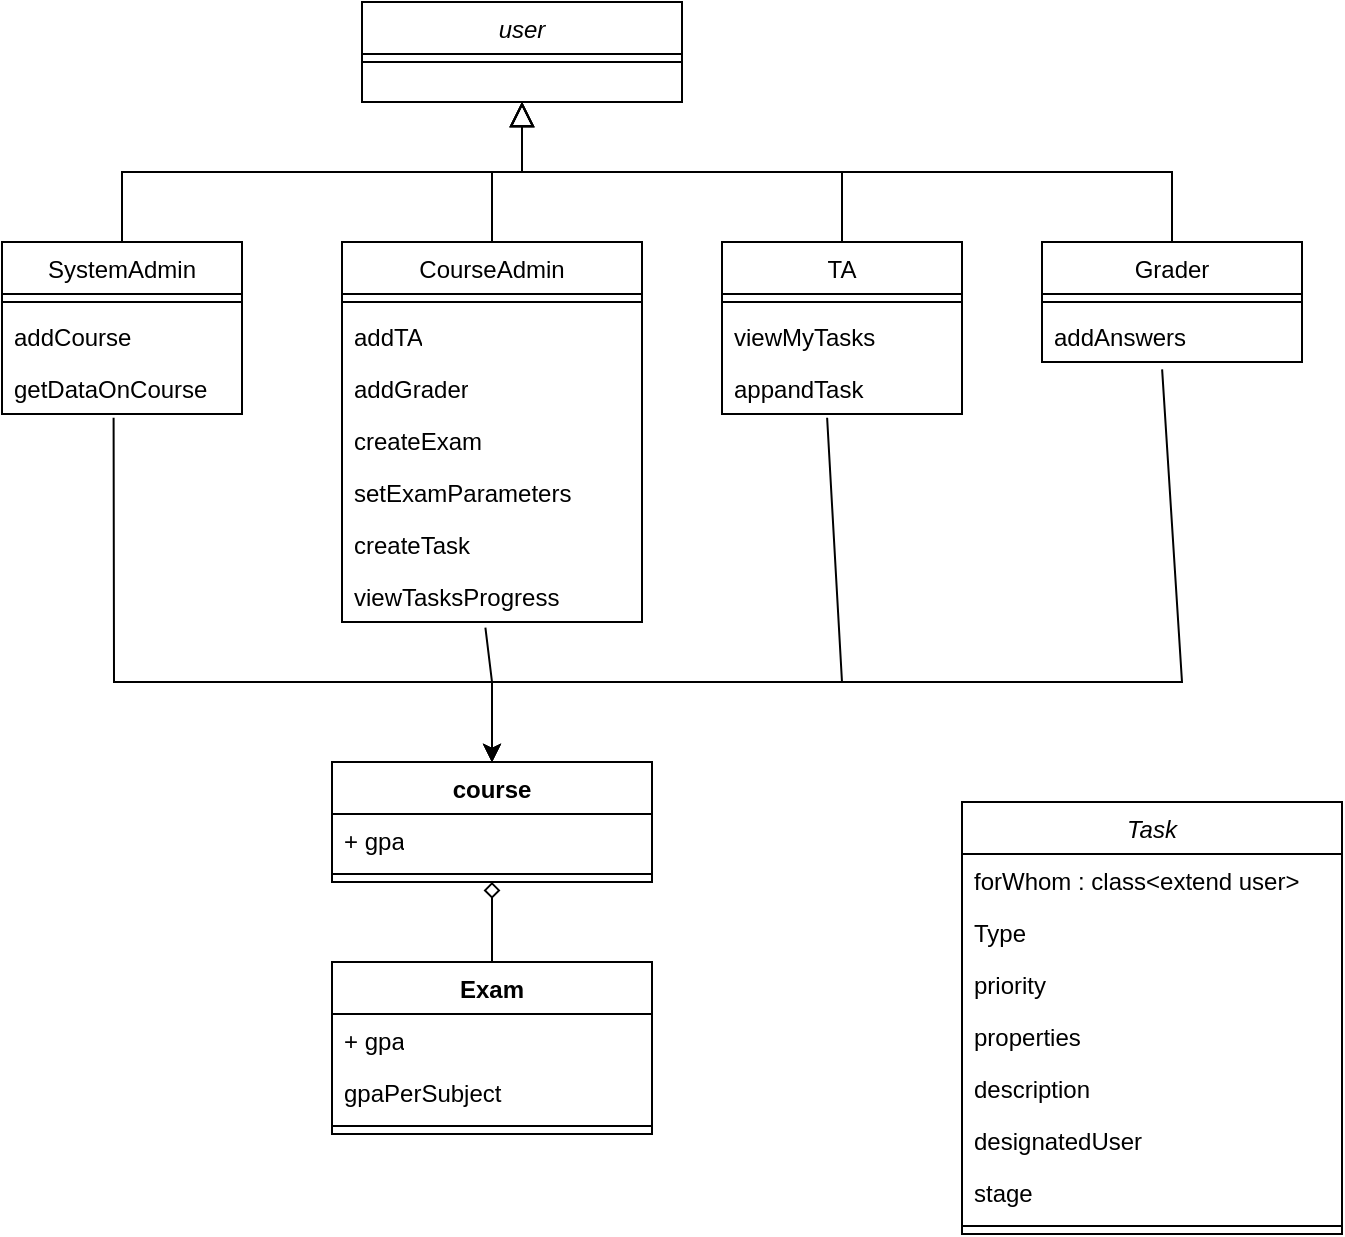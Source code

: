 <mxfile version="21.6.9" type="device">
  <diagram id="C5RBs43oDa-KdzZeNtuy" name="Page-1">
    <mxGraphModel dx="1195" dy="643" grid="1" gridSize="10" guides="1" tooltips="1" connect="1" arrows="1" fold="1" page="1" pageScale="1" pageWidth="827" pageHeight="1169" math="0" shadow="0">
      <root>
        <mxCell id="WIyWlLk6GJQsqaUBKTNV-0" />
        <mxCell id="WIyWlLk6GJQsqaUBKTNV-1" parent="WIyWlLk6GJQsqaUBKTNV-0" />
        <mxCell id="zkfFHV4jXpPFQw0GAbJ--0" value="user" style="swimlane;fontStyle=2;align=center;verticalAlign=top;childLayout=stackLayout;horizontal=1;startSize=26;horizontalStack=0;resizeParent=1;resizeLast=0;collapsible=1;marginBottom=0;rounded=0;shadow=0;strokeWidth=1;" parent="WIyWlLk6GJQsqaUBKTNV-1" vertex="1">
          <mxGeometry x="220" y="120" width="160" height="50" as="geometry">
            <mxRectangle x="230" y="140" width="160" height="26" as="alternateBounds" />
          </mxGeometry>
        </mxCell>
        <mxCell id="zkfFHV4jXpPFQw0GAbJ--4" value="" style="line;html=1;strokeWidth=1;align=left;verticalAlign=middle;spacingTop=-1;spacingLeft=3;spacingRight=3;rotatable=0;labelPosition=right;points=[];portConstraint=eastwest;" parent="zkfFHV4jXpPFQw0GAbJ--0" vertex="1">
          <mxGeometry y="26" width="160" height="8" as="geometry" />
        </mxCell>
        <mxCell id="zkfFHV4jXpPFQw0GAbJ--6" value="TA" style="swimlane;fontStyle=0;align=center;verticalAlign=top;childLayout=stackLayout;horizontal=1;startSize=26;horizontalStack=0;resizeParent=1;resizeLast=0;collapsible=1;marginBottom=0;rounded=0;shadow=0;strokeWidth=1;" parent="WIyWlLk6GJQsqaUBKTNV-1" vertex="1">
          <mxGeometry x="400" y="240" width="120" height="86" as="geometry">
            <mxRectangle x="130" y="380" width="160" height="26" as="alternateBounds" />
          </mxGeometry>
        </mxCell>
        <mxCell id="zkfFHV4jXpPFQw0GAbJ--9" value="" style="line;html=1;strokeWidth=1;align=left;verticalAlign=middle;spacingTop=-1;spacingLeft=3;spacingRight=3;rotatable=0;labelPosition=right;points=[];portConstraint=eastwest;" parent="zkfFHV4jXpPFQw0GAbJ--6" vertex="1">
          <mxGeometry y="26" width="120" height="8" as="geometry" />
        </mxCell>
        <mxCell id="rghRbFZaMU8jZDqCkPVL-24" value="viewMyTasks" style="text;strokeColor=none;fillColor=none;align=left;verticalAlign=top;spacingLeft=4;spacingRight=4;overflow=hidden;rotatable=0;points=[[0,0.5],[1,0.5]];portConstraint=eastwest;whiteSpace=wrap;html=1;" vertex="1" parent="zkfFHV4jXpPFQw0GAbJ--6">
          <mxGeometry y="34" width="120" height="26" as="geometry" />
        </mxCell>
        <mxCell id="rghRbFZaMU8jZDqCkPVL-25" value="appandTask" style="text;strokeColor=none;fillColor=none;align=left;verticalAlign=top;spacingLeft=4;spacingRight=4;overflow=hidden;rotatable=0;points=[[0,0.5],[1,0.5]];portConstraint=eastwest;whiteSpace=wrap;html=1;" vertex="1" parent="zkfFHV4jXpPFQw0GAbJ--6">
          <mxGeometry y="60" width="120" height="26" as="geometry" />
        </mxCell>
        <mxCell id="zkfFHV4jXpPFQw0GAbJ--12" value="" style="endArrow=block;endSize=10;endFill=0;shadow=0;strokeWidth=1;rounded=0;edgeStyle=elbowEdgeStyle;elbow=vertical;" parent="WIyWlLk6GJQsqaUBKTNV-1" source="zkfFHV4jXpPFQw0GAbJ--6" target="zkfFHV4jXpPFQw0GAbJ--0" edge="1">
          <mxGeometry width="160" relative="1" as="geometry">
            <mxPoint x="200" y="203" as="sourcePoint" />
            <mxPoint x="200" y="203" as="targetPoint" />
          </mxGeometry>
        </mxCell>
        <mxCell id="zkfFHV4jXpPFQw0GAbJ--13" value="SystemAdmin" style="swimlane;fontStyle=0;align=center;verticalAlign=top;childLayout=stackLayout;horizontal=1;startSize=26;horizontalStack=0;resizeParent=1;resizeLast=0;collapsible=1;marginBottom=0;rounded=0;shadow=0;strokeWidth=1;" parent="WIyWlLk6GJQsqaUBKTNV-1" vertex="1">
          <mxGeometry x="40" y="240" width="120" height="86" as="geometry">
            <mxRectangle x="340" y="380" width="170" height="26" as="alternateBounds" />
          </mxGeometry>
        </mxCell>
        <mxCell id="zkfFHV4jXpPFQw0GAbJ--15" value="" style="line;html=1;strokeWidth=1;align=left;verticalAlign=middle;spacingTop=-1;spacingLeft=3;spacingRight=3;rotatable=0;labelPosition=right;points=[];portConstraint=eastwest;" parent="zkfFHV4jXpPFQw0GAbJ--13" vertex="1">
          <mxGeometry y="26" width="120" height="8" as="geometry" />
        </mxCell>
        <mxCell id="rghRbFZaMU8jZDqCkPVL-10" value="addCourse" style="text;strokeColor=none;fillColor=none;align=left;verticalAlign=top;spacingLeft=4;spacingRight=4;overflow=hidden;rotatable=0;points=[[0,0.5],[1,0.5]];portConstraint=eastwest;whiteSpace=wrap;html=1;" vertex="1" parent="zkfFHV4jXpPFQw0GAbJ--13">
          <mxGeometry y="34" width="120" height="26" as="geometry" />
        </mxCell>
        <mxCell id="rghRbFZaMU8jZDqCkPVL-22" value="getDataOnCourse" style="text;strokeColor=none;fillColor=none;align=left;verticalAlign=top;spacingLeft=4;spacingRight=4;overflow=hidden;rotatable=0;points=[[0,0.5],[1,0.5]];portConstraint=eastwest;whiteSpace=wrap;html=1;" vertex="1" parent="zkfFHV4jXpPFQw0GAbJ--13">
          <mxGeometry y="60" width="120" height="26" as="geometry" />
        </mxCell>
        <mxCell id="zkfFHV4jXpPFQw0GAbJ--16" value="" style="endArrow=block;endSize=10;endFill=0;shadow=0;strokeWidth=1;rounded=0;edgeStyle=elbowEdgeStyle;elbow=vertical;" parent="WIyWlLk6GJQsqaUBKTNV-1" source="zkfFHV4jXpPFQw0GAbJ--13" target="zkfFHV4jXpPFQw0GAbJ--0" edge="1">
          <mxGeometry width="160" relative="1" as="geometry">
            <mxPoint x="210" y="373" as="sourcePoint" />
            <mxPoint x="310" y="271" as="targetPoint" />
          </mxGeometry>
        </mxCell>
        <mxCell id="rghRbFZaMU8jZDqCkPVL-0" value="CourseAdmin" style="swimlane;fontStyle=0;align=center;verticalAlign=top;childLayout=stackLayout;horizontal=1;startSize=26;horizontalStack=0;resizeParent=1;resizeLast=0;collapsible=1;marginBottom=0;rounded=0;shadow=0;strokeWidth=1;" vertex="1" parent="WIyWlLk6GJQsqaUBKTNV-1">
          <mxGeometry x="210" y="240" width="150" height="190" as="geometry">
            <mxRectangle x="340" y="380" width="170" height="26" as="alternateBounds" />
          </mxGeometry>
        </mxCell>
        <mxCell id="rghRbFZaMU8jZDqCkPVL-1" value="" style="line;html=1;strokeWidth=1;align=left;verticalAlign=middle;spacingTop=-1;spacingLeft=3;spacingRight=3;rotatable=0;labelPosition=right;points=[];portConstraint=eastwest;" vertex="1" parent="rghRbFZaMU8jZDqCkPVL-0">
          <mxGeometry y="26" width="150" height="8" as="geometry" />
        </mxCell>
        <mxCell id="rghRbFZaMU8jZDqCkPVL-11" value="addTA" style="text;strokeColor=none;fillColor=none;align=left;verticalAlign=top;spacingLeft=4;spacingRight=4;overflow=hidden;rotatable=0;points=[[0,0.5],[1,0.5]];portConstraint=eastwest;whiteSpace=wrap;html=1;" vertex="1" parent="rghRbFZaMU8jZDqCkPVL-0">
          <mxGeometry y="34" width="150" height="26" as="geometry" />
        </mxCell>
        <mxCell id="rghRbFZaMU8jZDqCkPVL-13" value="addGrader" style="text;strokeColor=none;fillColor=none;align=left;verticalAlign=top;spacingLeft=4;spacingRight=4;overflow=hidden;rotatable=0;points=[[0,0.5],[1,0.5]];portConstraint=eastwest;whiteSpace=wrap;html=1;" vertex="1" parent="rghRbFZaMU8jZDqCkPVL-0">
          <mxGeometry y="60" width="150" height="26" as="geometry" />
        </mxCell>
        <mxCell id="rghRbFZaMU8jZDqCkPVL-14" value="createExam" style="text;strokeColor=none;fillColor=none;align=left;verticalAlign=top;spacingLeft=4;spacingRight=4;overflow=hidden;rotatable=0;points=[[0,0.5],[1,0.5]];portConstraint=eastwest;whiteSpace=wrap;html=1;" vertex="1" parent="rghRbFZaMU8jZDqCkPVL-0">
          <mxGeometry y="86" width="150" height="26" as="geometry" />
        </mxCell>
        <mxCell id="rghRbFZaMU8jZDqCkPVL-20" value="setExamParameters" style="text;strokeColor=none;fillColor=none;align=left;verticalAlign=top;spacingLeft=4;spacingRight=4;overflow=hidden;rotatable=0;points=[[0,0.5],[1,0.5]];portConstraint=eastwest;whiteSpace=wrap;html=1;" vertex="1" parent="rghRbFZaMU8jZDqCkPVL-0">
          <mxGeometry y="112" width="150" height="26" as="geometry" />
        </mxCell>
        <mxCell id="rghRbFZaMU8jZDqCkPVL-21" value="createTask" style="text;strokeColor=none;fillColor=none;align=left;verticalAlign=top;spacingLeft=4;spacingRight=4;overflow=hidden;rotatable=0;points=[[0,0.5],[1,0.5]];portConstraint=eastwest;whiteSpace=wrap;html=1;" vertex="1" parent="rghRbFZaMU8jZDqCkPVL-0">
          <mxGeometry y="138" width="150" height="26" as="geometry" />
        </mxCell>
        <mxCell id="rghRbFZaMU8jZDqCkPVL-47" value="viewTasksProgress" style="text;strokeColor=none;fillColor=none;align=left;verticalAlign=top;spacingLeft=4;spacingRight=4;overflow=hidden;rotatable=0;points=[[0,0.5],[1,0.5]];portConstraint=eastwest;whiteSpace=wrap;html=1;" vertex="1" parent="rghRbFZaMU8jZDqCkPVL-0">
          <mxGeometry y="164" width="150" height="26" as="geometry" />
        </mxCell>
        <mxCell id="rghRbFZaMU8jZDqCkPVL-2" value="Grader" style="swimlane;fontStyle=0;align=center;verticalAlign=top;childLayout=stackLayout;horizontal=1;startSize=26;horizontalStack=0;resizeParent=1;resizeLast=0;collapsible=1;marginBottom=0;rounded=0;shadow=0;strokeWidth=1;" vertex="1" parent="WIyWlLk6GJQsqaUBKTNV-1">
          <mxGeometry x="560" y="240" width="130" height="60" as="geometry">
            <mxRectangle x="130" y="380" width="160" height="26" as="alternateBounds" />
          </mxGeometry>
        </mxCell>
        <mxCell id="rghRbFZaMU8jZDqCkPVL-3" value="" style="line;html=1;strokeWidth=1;align=left;verticalAlign=middle;spacingTop=-1;spacingLeft=3;spacingRight=3;rotatable=0;labelPosition=right;points=[];portConstraint=eastwest;" vertex="1" parent="rghRbFZaMU8jZDqCkPVL-2">
          <mxGeometry y="26" width="130" height="8" as="geometry" />
        </mxCell>
        <mxCell id="rghRbFZaMU8jZDqCkPVL-26" value="addAnswers" style="text;strokeColor=none;fillColor=none;align=left;verticalAlign=top;spacingLeft=4;spacingRight=4;overflow=hidden;rotatable=0;points=[[0,0.5],[1,0.5]];portConstraint=eastwest;whiteSpace=wrap;html=1;" vertex="1" parent="rghRbFZaMU8jZDqCkPVL-2">
          <mxGeometry y="34" width="130" height="26" as="geometry" />
        </mxCell>
        <mxCell id="rghRbFZaMU8jZDqCkPVL-4" value="" style="endArrow=block;endSize=10;endFill=0;shadow=0;strokeWidth=1;rounded=0;edgeStyle=elbowEdgeStyle;elbow=vertical;exitX=0.5;exitY=0;exitDx=0;exitDy=0;" edge="1" parent="WIyWlLk6GJQsqaUBKTNV-1" source="rghRbFZaMU8jZDqCkPVL-2">
          <mxGeometry width="160" relative="1" as="geometry">
            <mxPoint x="460" y="240" as="sourcePoint" />
            <mxPoint x="300" y="170" as="targetPoint" />
          </mxGeometry>
        </mxCell>
        <mxCell id="rghRbFZaMU8jZDqCkPVL-5" value="" style="endArrow=block;endSize=10;endFill=0;shadow=0;strokeWidth=1;rounded=0;edgeStyle=elbowEdgeStyle;elbow=vertical;exitX=0.5;exitY=0;exitDx=0;exitDy=0;" edge="1" parent="WIyWlLk6GJQsqaUBKTNV-1" source="rghRbFZaMU8jZDqCkPVL-0">
          <mxGeometry width="160" relative="1" as="geometry">
            <mxPoint x="635" y="250" as="sourcePoint" />
            <mxPoint x="300" y="170" as="targetPoint" />
          </mxGeometry>
        </mxCell>
        <mxCell id="rghRbFZaMU8jZDqCkPVL-16" value="course" style="swimlane;fontStyle=1;align=center;verticalAlign=top;childLayout=stackLayout;horizontal=1;startSize=26;horizontalStack=0;resizeParent=1;resizeParentMax=0;resizeLast=0;collapsible=1;marginBottom=0;whiteSpace=wrap;html=1;" vertex="1" parent="WIyWlLk6GJQsqaUBKTNV-1">
          <mxGeometry x="205" y="500" width="160" height="60" as="geometry" />
        </mxCell>
        <mxCell id="rghRbFZaMU8jZDqCkPVL-23" value="+ gpa" style="text;strokeColor=none;fillColor=none;align=left;verticalAlign=top;spacingLeft=4;spacingRight=4;overflow=hidden;rotatable=0;points=[[0,0.5],[1,0.5]];portConstraint=eastwest;whiteSpace=wrap;html=1;" vertex="1" parent="rghRbFZaMU8jZDqCkPVL-16">
          <mxGeometry y="26" width="160" height="26" as="geometry" />
        </mxCell>
        <mxCell id="rghRbFZaMU8jZDqCkPVL-18" value="" style="line;strokeWidth=1;fillColor=none;align=left;verticalAlign=middle;spacingTop=-1;spacingLeft=3;spacingRight=3;rotatable=0;labelPosition=right;points=[];portConstraint=eastwest;strokeColor=inherit;" vertex="1" parent="rghRbFZaMU8jZDqCkPVL-16">
          <mxGeometry y="52" width="160" height="8" as="geometry" />
        </mxCell>
        <mxCell id="rghRbFZaMU8jZDqCkPVL-28" value="" style="endArrow=classic;html=1;rounded=0;exitX=0.478;exitY=1.109;exitDx=0;exitDy=0;exitPerimeter=0;entryX=0.5;entryY=0;entryDx=0;entryDy=0;" edge="1" parent="WIyWlLk6GJQsqaUBKTNV-1" source="rghRbFZaMU8jZDqCkPVL-47" target="rghRbFZaMU8jZDqCkPVL-16">
          <mxGeometry width="50" height="50" relative="1" as="geometry">
            <mxPoint x="350" y="440" as="sourcePoint" />
            <mxPoint x="330" y="460" as="targetPoint" />
            <Array as="points">
              <mxPoint x="285" y="460" />
            </Array>
          </mxGeometry>
        </mxCell>
        <mxCell id="rghRbFZaMU8jZDqCkPVL-29" value="Exam" style="swimlane;fontStyle=1;align=center;verticalAlign=top;childLayout=stackLayout;horizontal=1;startSize=26;horizontalStack=0;resizeParent=1;resizeParentMax=0;resizeLast=0;collapsible=1;marginBottom=0;whiteSpace=wrap;html=1;" vertex="1" parent="WIyWlLk6GJQsqaUBKTNV-1">
          <mxGeometry x="205" y="600" width="160" height="86" as="geometry" />
        </mxCell>
        <mxCell id="rghRbFZaMU8jZDqCkPVL-30" value="+ gpa" style="text;strokeColor=none;fillColor=none;align=left;verticalAlign=top;spacingLeft=4;spacingRight=4;overflow=hidden;rotatable=0;points=[[0,0.5],[1,0.5]];portConstraint=eastwest;whiteSpace=wrap;html=1;" vertex="1" parent="rghRbFZaMU8jZDqCkPVL-29">
          <mxGeometry y="26" width="160" height="26" as="geometry" />
        </mxCell>
        <mxCell id="rghRbFZaMU8jZDqCkPVL-48" value="gpaPerSubject" style="text;strokeColor=none;fillColor=none;align=left;verticalAlign=top;spacingLeft=4;spacingRight=4;overflow=hidden;rotatable=0;points=[[0,0.5],[1,0.5]];portConstraint=eastwest;whiteSpace=wrap;html=1;" vertex="1" parent="rghRbFZaMU8jZDqCkPVL-29">
          <mxGeometry y="52" width="160" height="26" as="geometry" />
        </mxCell>
        <mxCell id="rghRbFZaMU8jZDqCkPVL-31" value="" style="line;strokeWidth=1;fillColor=none;align=left;verticalAlign=middle;spacingTop=-1;spacingLeft=3;spacingRight=3;rotatable=0;labelPosition=right;points=[];portConstraint=eastwest;strokeColor=inherit;" vertex="1" parent="rghRbFZaMU8jZDqCkPVL-29">
          <mxGeometry y="78" width="160" height="8" as="geometry" />
        </mxCell>
        <mxCell id="rghRbFZaMU8jZDqCkPVL-35" value="" style="endArrow=diamond;html=1;rounded=0;entryX=0.5;entryY=1;entryDx=0;entryDy=0;endFill=0;exitX=0.5;exitY=0;exitDx=0;exitDy=0;" edge="1" parent="WIyWlLk6GJQsqaUBKTNV-1" source="rghRbFZaMU8jZDqCkPVL-29" target="rghRbFZaMU8jZDqCkPVL-16">
          <mxGeometry width="50" height="50" relative="1" as="geometry">
            <mxPoint x="120" y="530" as="sourcePoint" />
            <mxPoint x="400" y="390" as="targetPoint" />
          </mxGeometry>
        </mxCell>
        <mxCell id="rghRbFZaMU8jZDqCkPVL-36" value="Task" style="swimlane;fontStyle=2;align=center;verticalAlign=top;childLayout=stackLayout;horizontal=1;startSize=26;horizontalStack=0;resizeParent=1;resizeLast=0;collapsible=1;marginBottom=0;rounded=0;shadow=0;strokeWidth=1;" vertex="1" parent="WIyWlLk6GJQsqaUBKTNV-1">
          <mxGeometry x="520" y="520" width="190" height="216" as="geometry">
            <mxRectangle x="230" y="140" width="160" height="26" as="alternateBounds" />
          </mxGeometry>
        </mxCell>
        <mxCell id="rghRbFZaMU8jZDqCkPVL-40" value="forWhom : class&amp;lt;extend user&amp;gt;" style="text;strokeColor=none;fillColor=none;align=left;verticalAlign=top;spacingLeft=4;spacingRight=4;overflow=hidden;rotatable=0;points=[[0,0.5],[1,0.5]];portConstraint=eastwest;whiteSpace=wrap;html=1;" vertex="1" parent="rghRbFZaMU8jZDqCkPVL-36">
          <mxGeometry y="26" width="190" height="26" as="geometry" />
        </mxCell>
        <mxCell id="rghRbFZaMU8jZDqCkPVL-41" value="Type" style="text;strokeColor=none;fillColor=none;align=left;verticalAlign=top;spacingLeft=4;spacingRight=4;overflow=hidden;rotatable=0;points=[[0,0.5],[1,0.5]];portConstraint=eastwest;whiteSpace=wrap;html=1;" vertex="1" parent="rghRbFZaMU8jZDqCkPVL-36">
          <mxGeometry y="52" width="190" height="26" as="geometry" />
        </mxCell>
        <mxCell id="rghRbFZaMU8jZDqCkPVL-42" value="priority" style="text;strokeColor=none;fillColor=none;align=left;verticalAlign=top;spacingLeft=4;spacingRight=4;overflow=hidden;rotatable=0;points=[[0,0.5],[1,0.5]];portConstraint=eastwest;whiteSpace=wrap;html=1;" vertex="1" parent="rghRbFZaMU8jZDqCkPVL-36">
          <mxGeometry y="78" width="190" height="26" as="geometry" />
        </mxCell>
        <mxCell id="rghRbFZaMU8jZDqCkPVL-43" value="properties" style="text;strokeColor=none;fillColor=none;align=left;verticalAlign=top;spacingLeft=4;spacingRight=4;overflow=hidden;rotatable=0;points=[[0,0.5],[1,0.5]];portConstraint=eastwest;whiteSpace=wrap;html=1;" vertex="1" parent="rghRbFZaMU8jZDqCkPVL-36">
          <mxGeometry y="104" width="190" height="26" as="geometry" />
        </mxCell>
        <mxCell id="rghRbFZaMU8jZDqCkPVL-44" value="description" style="text;strokeColor=none;fillColor=none;align=left;verticalAlign=top;spacingLeft=4;spacingRight=4;overflow=hidden;rotatable=0;points=[[0,0.5],[1,0.5]];portConstraint=eastwest;whiteSpace=wrap;html=1;" vertex="1" parent="rghRbFZaMU8jZDqCkPVL-36">
          <mxGeometry y="130" width="190" height="26" as="geometry" />
        </mxCell>
        <mxCell id="rghRbFZaMU8jZDqCkPVL-45" value="designatedUser" style="text;strokeColor=none;fillColor=none;align=left;verticalAlign=top;spacingLeft=4;spacingRight=4;overflow=hidden;rotatable=0;points=[[0,0.5],[1,0.5]];portConstraint=eastwest;whiteSpace=wrap;html=1;" vertex="1" parent="rghRbFZaMU8jZDqCkPVL-36">
          <mxGeometry y="156" width="190" height="26" as="geometry" />
        </mxCell>
        <mxCell id="rghRbFZaMU8jZDqCkPVL-46" value="stage" style="text;strokeColor=none;fillColor=none;align=left;verticalAlign=top;spacingLeft=4;spacingRight=4;overflow=hidden;rotatable=0;points=[[0,0.5],[1,0.5]];portConstraint=eastwest;whiteSpace=wrap;html=1;" vertex="1" parent="rghRbFZaMU8jZDqCkPVL-36">
          <mxGeometry y="182" width="190" height="26" as="geometry" />
        </mxCell>
        <mxCell id="rghRbFZaMU8jZDqCkPVL-37" value="" style="line;html=1;strokeWidth=1;align=left;verticalAlign=middle;spacingTop=-1;spacingLeft=3;spacingRight=3;rotatable=0;labelPosition=right;points=[];portConstraint=eastwest;" vertex="1" parent="rghRbFZaMU8jZDqCkPVL-36">
          <mxGeometry y="208" width="190" height="8" as="geometry" />
        </mxCell>
        <mxCell id="rghRbFZaMU8jZDqCkPVL-49" value="" style="endArrow=classic;html=1;rounded=0;exitX=0.465;exitY=1.071;exitDx=0;exitDy=0;exitPerimeter=0;entryX=0.5;entryY=0;entryDx=0;entryDy=0;" edge="1" parent="WIyWlLk6GJQsqaUBKTNV-1" source="rghRbFZaMU8jZDqCkPVL-22" target="rghRbFZaMU8jZDqCkPVL-16">
          <mxGeometry width="50" height="50" relative="1" as="geometry">
            <mxPoint x="295" y="490" as="sourcePoint" />
            <mxPoint x="480" y="390" as="targetPoint" />
            <Array as="points">
              <mxPoint x="96" y="460" />
              <mxPoint x="285" y="460" />
            </Array>
          </mxGeometry>
        </mxCell>
        <mxCell id="rghRbFZaMU8jZDqCkPVL-50" value="" style="endArrow=classic;html=1;rounded=0;exitX=0.438;exitY=1.071;exitDx=0;exitDy=0;exitPerimeter=0;entryX=0.5;entryY=0;entryDx=0;entryDy=0;" edge="1" parent="WIyWlLk6GJQsqaUBKTNV-1" source="rghRbFZaMU8jZDqCkPVL-25" target="rghRbFZaMU8jZDqCkPVL-16">
          <mxGeometry width="50" height="50" relative="1" as="geometry">
            <mxPoint x="106" y="338" as="sourcePoint" />
            <mxPoint x="295" y="490" as="targetPoint" />
            <Array as="points">
              <mxPoint x="460" y="460" />
              <mxPoint x="285" y="460" />
            </Array>
          </mxGeometry>
        </mxCell>
        <mxCell id="rghRbFZaMU8jZDqCkPVL-51" value="" style="endArrow=classic;html=1;rounded=0;exitX=0.462;exitY=1.141;exitDx=0;exitDy=0;exitPerimeter=0;entryX=0.5;entryY=0;entryDx=0;entryDy=0;" edge="1" parent="WIyWlLk6GJQsqaUBKTNV-1" source="rghRbFZaMU8jZDqCkPVL-26" target="rghRbFZaMU8jZDqCkPVL-16">
          <mxGeometry width="50" height="50" relative="1" as="geometry">
            <mxPoint x="463" y="338" as="sourcePoint" />
            <mxPoint x="295" y="490" as="targetPoint" />
            <Array as="points">
              <mxPoint x="630" y="460" />
              <mxPoint x="285" y="460" />
            </Array>
          </mxGeometry>
        </mxCell>
      </root>
    </mxGraphModel>
  </diagram>
</mxfile>
